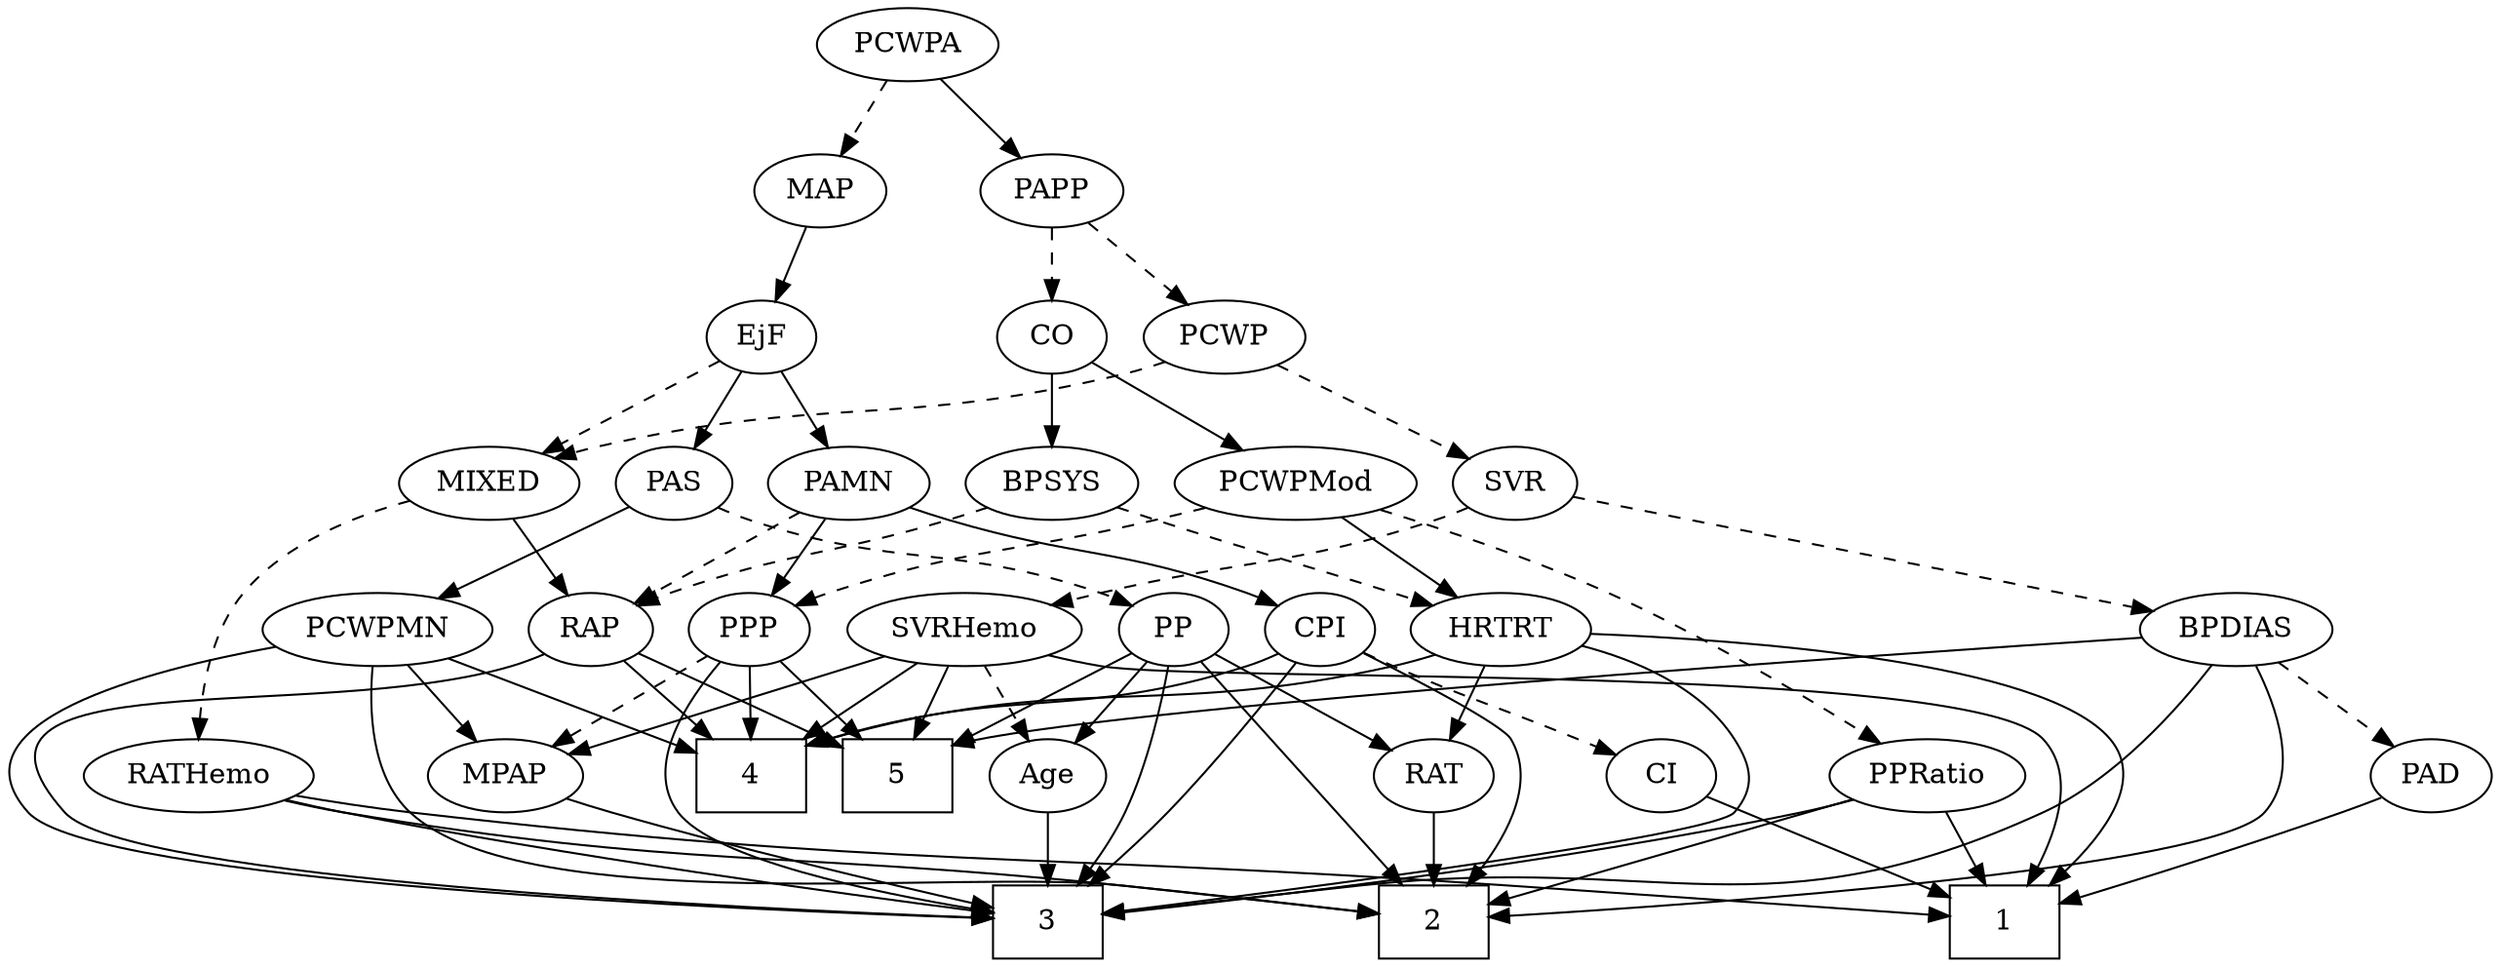 strict digraph {
	graph [bb="0,0,1174.6,468"];
	node [label="\N"];
	1	[height=0.5,
		pos="940.96,18",
		shape=box,
		width=0.75];
	2	[height=0.5,
		pos="673.96,18",
		shape=box,
		width=0.75];
	3	[height=0.5,
		pos="487.96,18",
		shape=box,
		width=0.75];
	4	[height=0.5,
		pos="343.96,90",
		shape=box,
		width=0.75];
	5	[height=0.5,
		pos="415.96,90",
		shape=box,
		width=0.75];
	Age	[height=0.5,
		pos="487.96,90",
		width=0.75];
	Age -> 3	[pos="e,487.96,36.104 487.96,71.697 487.96,63.983 487.96,54.712 487.96,46.112",
		style=solid];
	EjF	[height=0.5,
		pos="342.96,306",
		width=0.75];
	MIXED	[height=0.5,
		pos="234.96,234",
		width=1.1193];
	EjF -> MIXED	[pos="e,256.9,249.22 324.14,292.81 307.97,282.32 284.34,267.01 265.46,254.77",
		style=dashed];
	PAS	[height=0.5,
		pos="319.96,234",
		width=0.75];
	EjF -> PAS	[pos="e,325.47,251.79 337.39,288.05 334.76,280.06 331.56,270.33 328.63,261.4",
		style=solid];
	PAMN	[height=0.5,
		pos="400.96,234",
		width=1.011];
	EjF -> PAMN	[pos="e,387.59,251.13 355.54,289.81 363.01,280.8 372.64,269.18 381.11,258.95",
		style=solid];
	RAP	[height=0.5,
		pos="281.96,162",
		width=0.77632];
	RAP -> 3	[pos="e,460.88,20.062 260.81,150.12 255.72,147.83 250.23,145.62 244.96,144 147.81,114.21 -39.659,147.85 27.956,72 55.98,40.562 346.35,\
25.08 450.79,20.496",
		style=solid];
	RAP -> 4	[pos="e,328.79,108.13 295.41,145.81 303.17,137.05 313.11,125.83 321.97,115.82",
		style=solid];
	RAP -> 5	[pos="e,388.68,105.25 302.89,150.06 323.39,139.36 355.03,122.83 379.63,109.98",
		style=solid];
	MIXED -> RAP	[pos="e,271.22,178.99 246.09,216.41 251.91,207.74 259.15,196.97 265.59,187.38",
		style=solid];
	RATHemo	[height=0.5,
		pos="85.956,90",
		width=1.3721];
	MIXED -> RATHemo	[pos="e,90.084,108.07 202.1,223.46 178.63,215.21 147.67,201.23 126.96,180 110.04,162.66 99.254,137.07 93.016,117.78",
		style=dashed];
	MPAP	[height=0.5,
		pos="225.96,90",
		width=0.97491];
	MPAP -> 3	[pos="e,460.85,24.922 253.8,78.853 260.68,76.482 268.05,74.052 274.96,72 336.03,53.846 408.2,36.796 450.91,27.152",
		style=solid];
	BPSYS	[height=0.5,
		pos="492.96,234",
		width=1.0471];
	BPSYS -> RAP	[pos="e,303.63,173.64 464.23,222.25 458.22,220.1 451.9,217.92 445.96,216 390.11,198.01 374,200.31 318.96,180 317.07,179.3 315.14,178.55 \
313.2,177.76",
		style=dashed];
	HRTRT	[height=0.5,
		pos="701.96,162",
		width=1.1013];
	BPSYS -> HRTRT	[pos="e,671.68,173.64 521.98,222.3 527.91,220.17 534.12,217.98 539.96,216 589.86,199.03 602.94,196.64 652.96,180 655.89,179.02 658.93,\
178 661.98,176.96",
		style=dashed];
	PAD	[height=0.5,
		pos="1146,90",
		width=0.79437];
	PAD -> 1	[pos="e,968.07,27.321 1122.4,79.39 1116.1,76.906 1109.3,74.289 1103,72 1060.3,56.615 1010.7,40.669 977.74,30.34",
		style=solid];
	CO	[height=0.5,
		pos="492.96,306",
		width=0.75];
	CO -> BPSYS	[pos="e,492.96,252.1 492.96,287.7 492.96,279.98 492.96,270.71 492.96,262.11",
		style=solid];
	PCWPMod	[height=0.5,
		pos="600.96,234",
		width=1.4443];
	CO -> PCWPMod	[pos="e,577.46,250.23 511.77,292.81 527.52,282.59 550.36,267.79 568.98,255.73",
		style=solid];
	PCWPMN	[height=0.5,
		pos="185.96,162",
		width=1.3902];
	PAS -> PCWPMN	[pos="e,213.36,177.32 299.31,222.22 278.87,211.54 247.14,194.96 222.44,182.06",
		style=solid];
	PP	[height=0.5,
		pos="544.96,162",
		width=0.75];
	PAS -> PP	[pos="e,524.33,173.65 340.58,222.35 345.54,220.05 350.87,217.78 355.96,216 421.9,192.96 443.01,203.04 508.96,180 510.86,179.33 512.81,\
178.6 514.75,177.82",
		style=dashed];
	PAMN -> RAP	[pos="e,302.16,174.88 378.29,219.67 359.14,208.4 331.6,192.2 310.87,180.01",
		style=dashed];
	CPI	[height=0.5,
		pos="616.96,162",
		width=0.75];
	PAMN -> CPI	[pos="e,595.91,173.72 428.41,222.13 434.17,219.99 440.23,217.84 445.96,216 505.08,197 522.64,201.34 580.96,180 582.81,179.32 584.69,178.59 \
586.58,177.81",
		style=solid];
	PPP	[height=0.5,
		pos="354.96,162",
		width=0.75];
	PAMN -> PPP	[pos="e,365.25,178.67 390.29,216.76 384.52,207.98 377.27,196.96 370.85,187.19",
		style=solid];
	RATHemo -> 1	[pos="e,913.93,21.036 128.34,80.485 145,77.405 164.32,74.157 181.96,72 415.43,43.452 475.33,52.632 709.96,36 778.43,31.146 858.3,25.207 \
903.92,21.788",
		style=solid];
	RATHemo -> 2	[pos="e,646.87,22.211 123.03,77.887 131.49,75.662 140.48,73.538 148.96,72 313.69,42.085 357.43,53.428 523.96,36 562.43,31.973 606.4,26.939 \
636.74,23.397",
		style=solid];
	RATHemo -> 3	[pos="e,460.53,22.262 123.44,78.17 131.8,75.956 140.64,73.766 148.96,72 257.47,48.948 387.5,31.388 450.32,23.528",
		style=solid];
	CPI -> 2	[pos="e,689.88,36.064 638.22,150.32 664.39,136.96 705.89,114.99 709.96,108 721.87,87.505 709.43,62.314 696.03,43.97",
		style=solid];
	CPI -> 3	[pos="e,507.2,36.097 605.37,145.71 591.42,127.58 566.98,96.713 543.96,72 534.74,62.107 524.08,51.77 514.55,42.88",
		style=solid];
	CPI -> 4	[pos="e,371.17,104.76 596.39,150.15 591.44,147.86 586.09,145.64 580.96,144 497.54,117.35 468.45,134.32 380.97,107.83",
		style=solid];
	CI	[height=0.5,
		pos="783.96,90",
		width=0.75];
	CPI -> CI	[pos="e,761.42,100.4 638.18,150.72 643.01,148.45 648.14,146.1 652.96,144 692.45,126.79 703.06,124.25 742.96,108 745.86,106.82 748.88,105.58 \
751.9,104.34",
		style=dashed];
	RAT	[height=0.5,
		pos="673.96,90",
		width=0.75827];
	RAT -> 2	[pos="e,673.96,36.104 673.96,71.697 673.96,63.983 673.96,54.712 673.96,46.112",
		style=solid];
	SVR	[height=0.5,
		pos="698.96,234",
		width=0.77632];
	SVRHemo	[height=0.5,
		pos="449.96,162",
		width=1.3902];
	SVR -> SVRHemo	[pos="e,487.33,174.07 677.34,222.19 672.36,219.95 667.04,217.75 661.96,216 595.89,193.3 576.54,197.68 508.96,180 505.12,179 501.16,177.93 \
497.18,176.83",
		style=dashed];
	BPDIAS	[height=0.5,
		pos="1051,162",
		width=1.1735];
	SVR -> BPDIAS	[pos="e,1013.6,170.44 725.41,227.74 784.59,215.97 928.31,187.39 1003.4,172.45",
		style=dashed];
	PCWPMod -> PPP	[pos="e,375.59,173.63 561.96,221.92 554.66,219.9 547.08,217.85 539.96,216 474.02,198.85 455.2,202.66 390.96,180 389.05,179.33 387.11,178.59 \
385.17,177.8",
		style=dashed];
	PPRatio	[height=0.5,
		pos="906.96,90",
		width=1.1013];
	PCWPMod -> PPRatio	[pos="e,885.14,105.11 638.99,221.64 669.76,211.96 713.91,196.95 750.96,180 796.25,159.28 845.75,129.77 876.58,110.5",
		style=dashed];
	PCWPMod -> HRTRT	[pos="e,680.98,177.54 623.37,217.46 637.89,207.41 656.94,194.2 672.65,183.31",
		style=solid];
	PCWPA	[height=0.5,
		pos="406.96,450",
		width=1.1555];
	MAP	[height=0.5,
		pos="366.96,378",
		width=0.84854];
	PCWPA -> MAP	[pos="e,376.37,395.47 397.48,432.41 392.69,424.04 386.79,413.71 381.45,404.37",
		style=dashed];
	PAPP	[height=0.5,
		pos="492.96,378",
		width=0.88464];
	PCWPA -> PAPP	[pos="e,475.5,393.21 425.62,433.81 437.89,423.82 454.11,410.62 467.55,399.68",
		style=solid];
	PCWPMN -> 2	[pos="e,646.87,22.136 178.82,143.88 171.81,123.99 164.47,91.427 181.96,72 207.52,43.602 485.97,40.151 523.96,36 562.41,31.797 606.38,26.79 \
636.73,23.302",
		style=solid];
	PCWPMN -> 3	[pos="e,460.83,19.94 140.19,154.67 75.175,143.9 -31.667,118.49 9.956,72 39.262,39.265 343.53,24.53 450.79,20.326",
		style=solid];
	PCWPMN -> 4	[pos="e,316.75,103.05 216.42,147.5 242.41,135.99 279.84,119.4 307.44,107.18",
		style=solid];
	PCWPMN -> MPAP	[pos="e,216.36,107.79 195.64,144.05 200.36,135.8 206.13,125.7 211.36,116.54",
		style=solid];
	SVRHemo -> 1	[pos="e,951.2,36.107 485.88,149.41 493.44,147.32 501.41,145.38 508.96,144 557.97,135.06 922.17,144.62 955.96,108 971.39,91.275 964.48,\
64.882 955.62,45.173",
		style=solid];
	SVRHemo -> 4	[pos="e,369.89,108.13 426.96,145.81 412.78,136.45 394.32,124.26 378.42,113.76",
		style=solid];
	SVRHemo -> 5	[pos="e,424.35,108.28 441.73,144.05 437.86,136.09 433.16,126.41 428.83,117.51",
		style=solid];
	SVRHemo -> Age	[pos="e,479.1,107.31 459.15,144.05 463.7,135.68 469.28,125.4 474.31,116.13",
		style=dashed];
	SVRHemo -> MPAP	[pos="e,255.28,100.16 413.47,149.6 372.61,136.83 306.66,116.22 264.84,103.15",
		style=solid];
	BPDIAS -> 2	[pos="e,701.02,20.639 1060.6,144.4 1070.5,124.7 1082.4,92.025 1065,72 1041.8,45.517 804.25,27.42 711.12,21.294",
		style=solid];
	BPDIAS -> 3	[pos="e,515.05,22.072 1038.9,144.53 1022.7,123.68 991.65,88.492 955.96,72 826.83,12.349 779.29,52.009 637.96,36 599.52,31.646 555.54,26.662 \
525.19,23.221",
		style=solid];
	BPDIAS -> 5	[pos="e,443.09,105.03 1009.6,158.19 888.32,149.83 537.46,124.79 452.84,107.33",
		style=solid];
	BPDIAS -> PAD	[pos="e,1128.1,104.17 1071.1,146.15 1085.3,135.66 1104.6,121.49 1120,110.14",
		style=dashed];
	MAP -> EjF	[pos="e,348.71,323.79 361.15,360.05 358.4,352.06 355.07,342.33 352.01,333.4",
		style=solid];
	PP -> 2	[pos="e,658.11,36.443 558.28,146.34 580.26,122.14 624.38,73.576 651.32,43.912",
		style=solid];
	PP -> 3	[pos="e,502.01,36.195 542.83,144.01 540.11,125.66 534.43,95.835 523.96,72 519.77,62.478 513.84,52.84 507.99,44.442",
		style=solid];
	PP -> 5	[pos="e,443.03,105.69 524.52,149.91 505.07,139.36 475.4,123.26 451.99,110.55",
		style=solid];
	PP -> Age	[pos="e,500.3,106.16 532.59,145.81 525.04,136.55 515.25,124.52 506.76,114.09",
		style=solid];
	PP -> RAT	[pos="e,653.61,102.04 565.4,149.91 586.72,138.34 620.35,120.09 644.53,106.97",
		style=solid];
	PPP -> 3	[pos="e,460.85,22.983 338.66,147.57 318.66,129.46 289.54,96.626 307.96,72 325.09,49.094 403.42,32.674 450.93,24.62",
		style=solid];
	PPP -> 4	[pos="e,346.67,108.28 352.29,144.05 351.08,136.35 349.62,127.03 348.26,118.36",
		style=solid];
	PPP -> 5	[pos="e,401.11,108.04 367.89,146.15 375.56,137.35 385.48,125.97 394.32,115.83",
		style=solid];
	PPP -> MPAP	[pos="e,249.36,103.7 334.52,149.91 314.07,138.81 282.31,121.58 258.41,108.61",
		style=dashed];
	PPRatio -> 1	[pos="e,932.57,36.275 915.19,72.055 919.05,64.091 923.76,54.411 928.08,45.51",
		style=solid];
	PPRatio -> 2	[pos="e,700.99,26.848 875.29,78.931 867.96,76.629 860.19,74.211 852.96,72 803.8,56.986 746.85,40.234 710.63,29.66",
		style=solid];
	PPRatio -> 3	[pos="e,515.06,22.36 876.35,78.426 868.77,76.068 860.62,73.751 852.96,72 790.9,57.823 605.07,33.698 525.16,23.629",
		style=solid];
	PCWP	[height=0.5,
		pos="572.96,306",
		width=0.97491];
	PCWP -> MIXED	[pos="e,264.75,246.33 546.75,293.78 540.97,291.61 534.82,289.54 528.96,288 422.52,259.99 390.86,278.15 283.96,252 280.81,251.23 277.58,\
250.34 274.35,249.38",
		style=dashed];
	PCWP -> SVR	[pos="e,678.49,246.37 596.07,292.16 616.8,280.64 647.32,263.69 669.74,251.23",
		style=dashed];
	CI -> 1	[pos="e,913.78,31.116 805.79,79.267 831.26,67.911 873.77,48.957 904.32,35.335",
		style=solid];
	PAPP -> CO	[pos="e,492.96,324.1 492.96,359.7 492.96,351.98 492.96,342.71 492.96,334.11",
		style=dashed];
	PAPP -> PCWP	[pos="e,555.85,321.97 509.53,362.5 520.64,352.77 535.48,339.79 548.01,328.83",
		style=dashed];
	HRTRT -> 1	[pos="e,961.86,36.303 741.52,159.7 812.72,156.45 957.92,145.29 988.96,108 1005.3,88.345 987.52,62.242 969.14,43.393",
		style=solid];
	HRTRT -> 3	[pos="e,515.02,22.355 739.01,155.23 766.51,148.8 802.2,135.43 819.96,108 828.65,94.567 830.34,84.173 819.96,72 810.4,60.797 609.55,34.315 \
524.98,23.61",
		style=solid];
	HRTRT -> 4	[pos="e,371.13,104.9 672.7,149.77 666.27,147.6 659.44,145.54 652.96,144 537.01,116.54 499.35,141.17 380.93,107.75",
		style=solid];
	HRTRT -> RAT	[pos="e,680.67,107.79 695.18,144.05 691.95,135.97 688,126.12 684.4,117.11",
		style=solid];
}
